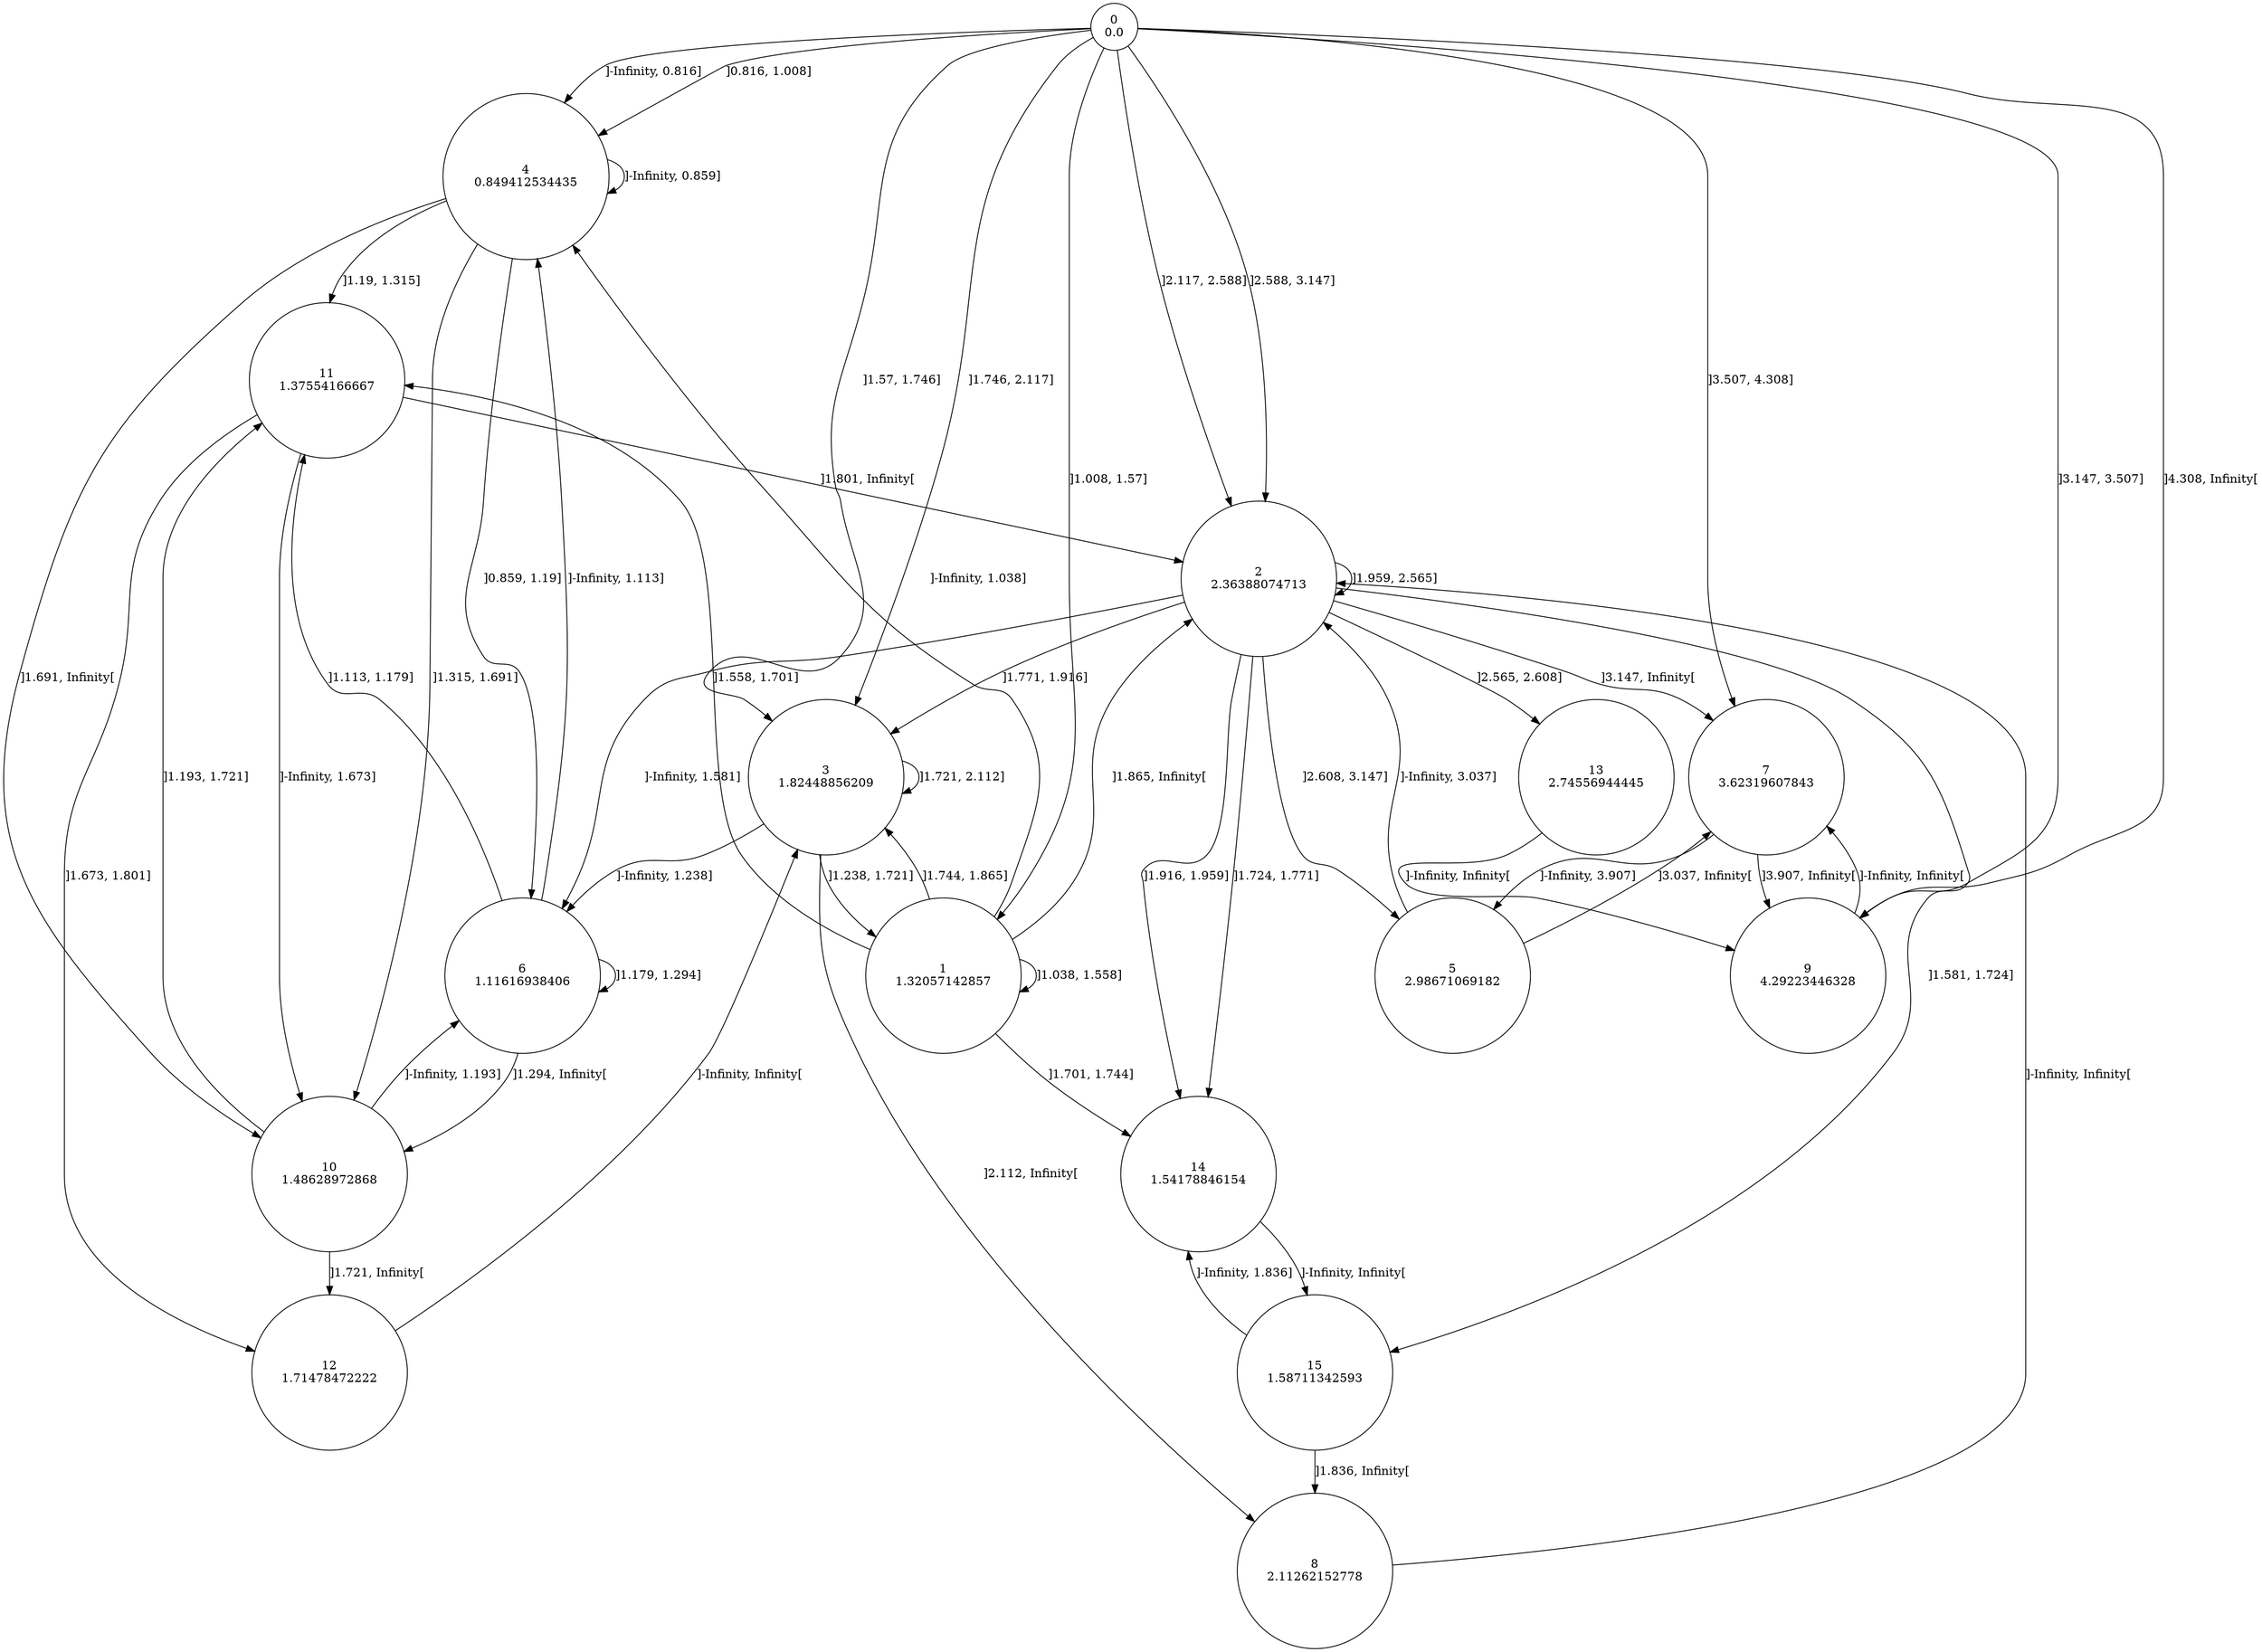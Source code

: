 digraph a {
0 [shape=circle, label="0\n0.0"];
	0 -> 4 [label="]-Infinity, 0.816]"];
	0 -> 4 [label="]0.816, 1.008]"];
	0 -> 1 [label="]1.008, 1.57]"];
	0 -> 3 [label="]1.57, 1.746]"];
	0 -> 3 [label="]1.746, 2.117]"];
	0 -> 2 [label="]2.117, 2.588]"];
	0 -> 2 [label="]2.588, 3.147]"];
	0 -> 9 [label="]3.147, 3.507]"];
	0 -> 7 [label="]3.507, 4.308]"];
	0 -> 9 [label="]4.308, Infinity["];
1 [shape=circle, label="1\n1.32057142857"];
	1 -> 4 [label="]-Infinity, 1.038]"];
	1 -> 1 [label="]1.038, 1.558]"];
	1 -> 11 [label="]1.558, 1.701]"];
	1 -> 14 [label="]1.701, 1.744]"];
	1 -> 3 [label="]1.744, 1.865]"];
	1 -> 2 [label="]1.865, Infinity["];
2 [shape=circle, label="2\n2.36388074713"];
	2 -> 6 [label="]-Infinity, 1.581]"];
	2 -> 15 [label="]1.581, 1.724]"];
	2 -> 14 [label="]1.724, 1.771]"];
	2 -> 3 [label="]1.771, 1.916]"];
	2 -> 14 [label="]1.916, 1.959]"];
	2 -> 2 [label="]1.959, 2.565]"];
	2 -> 13 [label="]2.565, 2.608]"];
	2 -> 5 [label="]2.608, 3.147]"];
	2 -> 7 [label="]3.147, Infinity["];
3 [shape=circle, label="3\n1.82448856209"];
	3 -> 6 [label="]-Infinity, 1.238]"];
	3 -> 1 [label="]1.238, 1.721]"];
	3 -> 3 [label="]1.721, 2.112]"];
	3 -> 8 [label="]2.112, Infinity["];
4 [shape=circle, label="4\n0.849412534435"];
	4 -> 4 [label="]-Infinity, 0.859]"];
	4 -> 6 [label="]0.859, 1.19]"];
	4 -> 11 [label="]1.19, 1.315]"];
	4 -> 10 [label="]1.315, 1.691]"];
	4 -> 10 [label="]1.691, Infinity["];
5 [shape=circle, label="5\n2.98671069182"];
	5 -> 2 [label="]-Infinity, 3.037]"];
	5 -> 7 [label="]3.037, Infinity["];
6 [shape=circle, label="6\n1.11616938406"];
	6 -> 4 [label="]-Infinity, 1.113]"];
	6 -> 11 [label="]1.113, 1.179]"];
	6 -> 6 [label="]1.179, 1.294]"];
	6 -> 10 [label="]1.294, Infinity["];
7 [shape=circle, label="7\n3.62319607843"];
	7 -> 5 [label="]-Infinity, 3.907]"];
	7 -> 9 [label="]3.907, Infinity["];
8 [shape=circle, label="8\n2.11262152778"];
	8 -> 2 [label="]-Infinity, Infinity["];
9 [shape=circle, label="9\n4.29223446328"];
	9 -> 7 [label="]-Infinity, Infinity["];
10 [shape=circle, label="10\n1.48628972868"];
	10 -> 6 [label="]-Infinity, 1.193]"];
	10 -> 11 [label="]1.193, 1.721]"];
	10 -> 12 [label="]1.721, Infinity["];
11 [shape=circle, label="11\n1.37554166667"];
	11 -> 10 [label="]-Infinity, 1.673]"];
	11 -> 12 [label="]1.673, 1.801]"];
	11 -> 2 [label="]1.801, Infinity["];
12 [shape=circle, label="12\n1.71478472222"];
	12 -> 3 [label="]-Infinity, Infinity["];
13 [shape=circle, label="13\n2.74556944445"];
	13 -> 9 [label="]-Infinity, Infinity["];
14 [shape=circle, label="14\n1.54178846154"];
	14 -> 15 [label="]-Infinity, Infinity["];
15 [shape=circle, label="15\n1.58711342593"];
	15 -> 14 [label="]-Infinity, 1.836]"];
	15 -> 8 [label="]1.836, Infinity["];
}